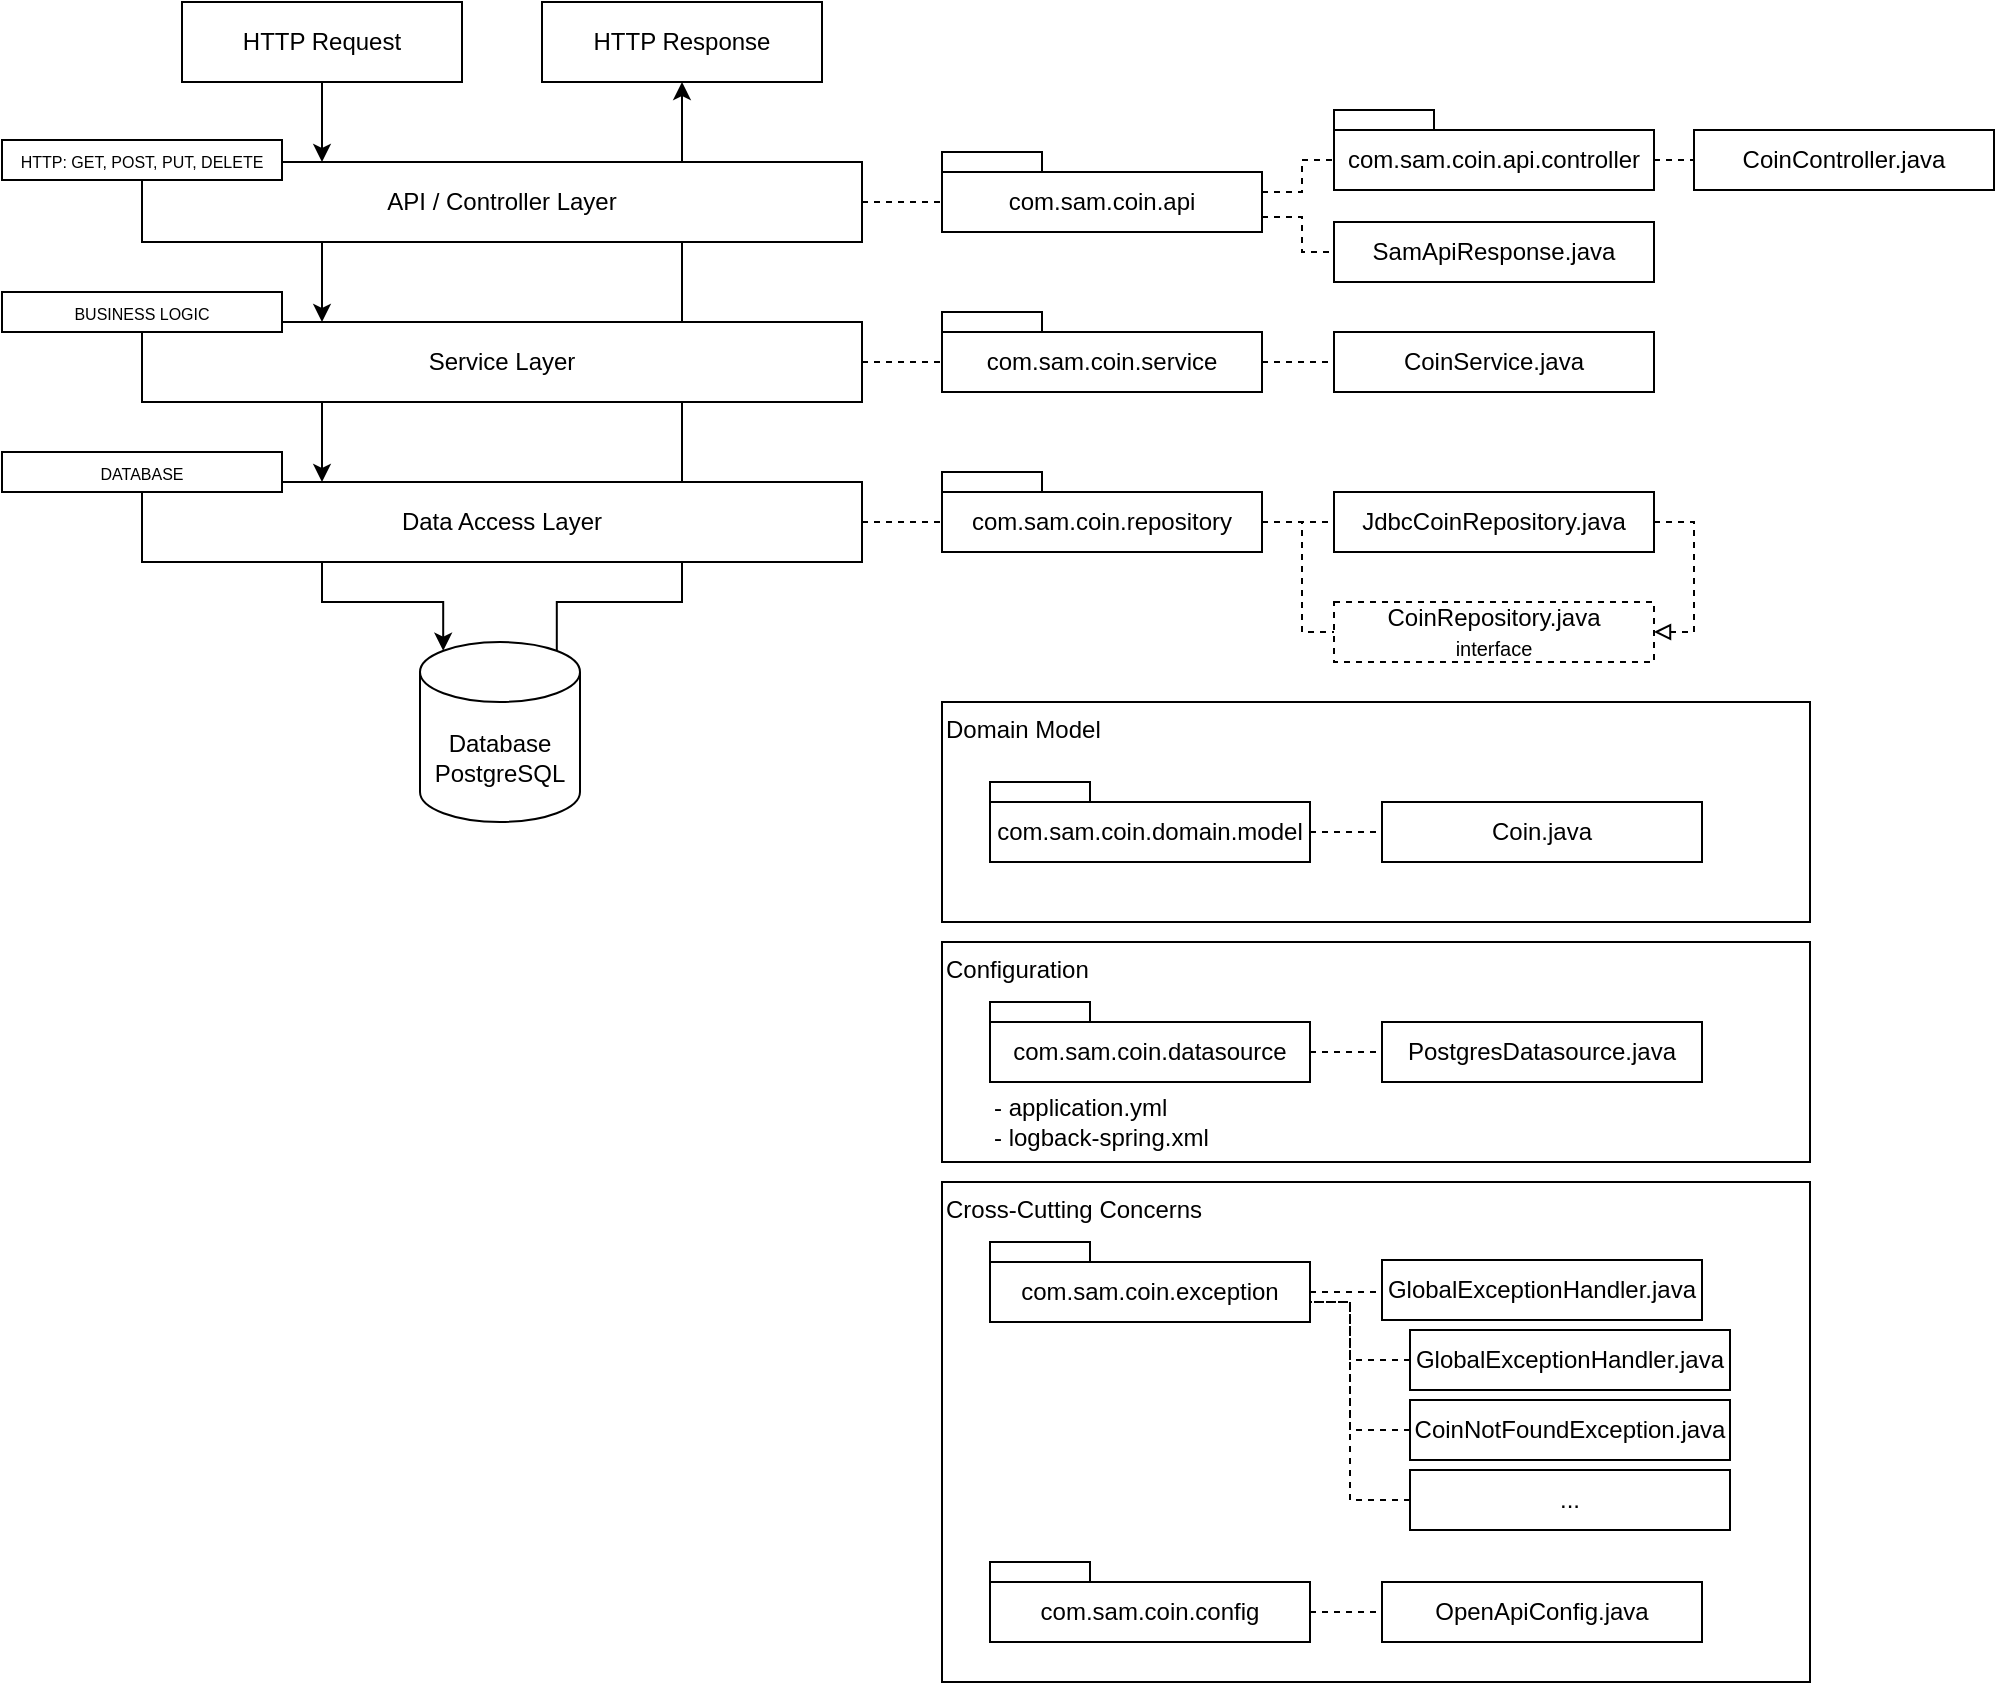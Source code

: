 <mxfile version="24.7.14">
  <diagram name="Seite-1" id="uzfXJuAHYJdJpzZabL9u">
    <mxGraphModel dx="2206" dy="1171" grid="1" gridSize="10" guides="1" tooltips="1" connect="1" arrows="1" fold="1" page="1" pageScale="1" pageWidth="827" pageHeight="1169" math="0" shadow="0">
      <root>
        <mxCell id="0" />
        <mxCell id="1" parent="0" />
        <mxCell id="BHHHVFSAzoxlQthA0HxU-90" value="Domain Model" style="rounded=0;whiteSpace=wrap;html=1;verticalAlign=top;align=left;" vertex="1" parent="1">
          <mxGeometry x="520" y="470" width="434" height="110" as="geometry" />
        </mxCell>
        <mxCell id="BHHHVFSAzoxlQthA0HxU-12" style="edgeStyle=orthogonalEdgeStyle;rounded=0;orthogonalLoop=1;jettySize=auto;html=1;exitX=0.855;exitY=0;exitDx=0;exitDy=4.35;exitPerimeter=0;entryX=0.5;entryY=1;entryDx=0;entryDy=0;" edge="1" parent="1" source="BHHHVFSAzoxlQthA0HxU-6" target="BHHHVFSAzoxlQthA0HxU-2">
          <mxGeometry relative="1" as="geometry">
            <Array as="points">
              <mxPoint x="327" y="420" />
              <mxPoint x="390" y="420" />
            </Array>
          </mxGeometry>
        </mxCell>
        <mxCell id="BHHHVFSAzoxlQthA0HxU-16" style="edgeStyle=orthogonalEdgeStyle;rounded=0;orthogonalLoop=1;jettySize=auto;html=1;exitX=0.5;exitY=1;exitDx=0;exitDy=0;entryX=0.25;entryY=0;entryDx=0;entryDy=0;" edge="1" parent="1" source="BHHHVFSAzoxlQthA0HxU-1" target="BHHHVFSAzoxlQthA0HxU-3">
          <mxGeometry relative="1" as="geometry" />
        </mxCell>
        <mxCell id="BHHHVFSAzoxlQthA0HxU-1" value="HTTP Request" style="rounded=0;whiteSpace=wrap;html=1;" vertex="1" parent="1">
          <mxGeometry x="140" y="120" width="140" height="40" as="geometry" />
        </mxCell>
        <mxCell id="BHHHVFSAzoxlQthA0HxU-2" value="HTTP Response" style="rounded=0;whiteSpace=wrap;html=1;" vertex="1" parent="1">
          <mxGeometry x="320" y="120" width="140" height="40" as="geometry" />
        </mxCell>
        <mxCell id="BHHHVFSAzoxlQthA0HxU-9" style="edgeStyle=orthogonalEdgeStyle;rounded=0;orthogonalLoop=1;jettySize=auto;html=1;exitX=0.25;exitY=1;exitDx=0;exitDy=0;entryX=0.25;entryY=0;entryDx=0;entryDy=0;" edge="1" parent="1" source="BHHHVFSAzoxlQthA0HxU-3" target="BHHHVFSAzoxlQthA0HxU-4">
          <mxGeometry relative="1" as="geometry" />
        </mxCell>
        <mxCell id="BHHHVFSAzoxlQthA0HxU-3" value="API / Controller Layer" style="rounded=0;whiteSpace=wrap;html=1;" vertex="1" parent="1">
          <mxGeometry x="120" y="200" width="360" height="40" as="geometry" />
        </mxCell>
        <mxCell id="BHHHVFSAzoxlQthA0HxU-10" style="edgeStyle=orthogonalEdgeStyle;rounded=0;orthogonalLoop=1;jettySize=auto;html=1;exitX=0.25;exitY=1;exitDx=0;exitDy=0;entryX=0.25;entryY=0;entryDx=0;entryDy=0;" edge="1" parent="1" source="BHHHVFSAzoxlQthA0HxU-4" target="BHHHVFSAzoxlQthA0HxU-5">
          <mxGeometry relative="1" as="geometry" />
        </mxCell>
        <mxCell id="BHHHVFSAzoxlQthA0HxU-4" value="Service Layer" style="rounded=0;whiteSpace=wrap;html=1;" vertex="1" parent="1">
          <mxGeometry x="120" y="280" width="360" height="40" as="geometry" />
        </mxCell>
        <mxCell id="BHHHVFSAzoxlQthA0HxU-5" value="Data Access Layer" style="rounded=0;whiteSpace=wrap;html=1;" vertex="1" parent="1">
          <mxGeometry x="120" y="360" width="360" height="40" as="geometry" />
        </mxCell>
        <mxCell id="BHHHVFSAzoxlQthA0HxU-6" value="Database&lt;div&gt;PostgreSQL&lt;/div&gt;" style="shape=cylinder3;whiteSpace=wrap;html=1;boundedLbl=1;backgroundOutline=1;size=15;" vertex="1" parent="1">
          <mxGeometry x="259" y="440" width="80" height="90" as="geometry" />
        </mxCell>
        <mxCell id="BHHHVFSAzoxlQthA0HxU-11" style="edgeStyle=orthogonalEdgeStyle;rounded=0;orthogonalLoop=1;jettySize=auto;html=1;exitX=0.25;exitY=1;exitDx=0;exitDy=0;entryX=0.145;entryY=0;entryDx=0;entryDy=4.35;entryPerimeter=0;" edge="1" parent="1" source="BHHHVFSAzoxlQthA0HxU-5" target="BHHHVFSAzoxlQthA0HxU-6">
          <mxGeometry relative="1" as="geometry" />
        </mxCell>
        <mxCell id="BHHHVFSAzoxlQthA0HxU-37" style="edgeStyle=orthogonalEdgeStyle;rounded=0;orthogonalLoop=1;jettySize=auto;html=1;exitX=0;exitY=0;exitDx=160;exitDy=32.5;exitPerimeter=0;entryX=0;entryY=0.5;entryDx=0;entryDy=0;dashed=1;endArrow=none;endFill=0;" edge="1" parent="1" source="BHHHVFSAzoxlQthA0HxU-26" target="BHHHVFSAzoxlQthA0HxU-27">
          <mxGeometry relative="1" as="geometry" />
        </mxCell>
        <mxCell id="BHHHVFSAzoxlQthA0HxU-26" value="com.sam.coin.api" style="shape=folder;fontStyle=0;tabWidth=50;tabHeight=10;tabPosition=left;html=1;boundedLbl=1;whiteSpace=wrap;" vertex="1" parent="1">
          <mxGeometry x="520" y="195" width="160" height="40" as="geometry" />
        </mxCell>
        <mxCell id="BHHHVFSAzoxlQthA0HxU-27" value="SamApiResponse.java" style="rounded=0;whiteSpace=wrap;html=1;" vertex="1" parent="1">
          <mxGeometry x="716" y="230" width="160" height="30" as="geometry" />
        </mxCell>
        <mxCell id="BHHHVFSAzoxlQthA0HxU-33" style="edgeStyle=orthogonalEdgeStyle;rounded=0;orthogonalLoop=1;jettySize=auto;html=1;exitX=0;exitY=0;exitDx=160;exitDy=25;exitPerimeter=0;entryX=0;entryY=0.5;entryDx=0;entryDy=0;dashed=1;endArrow=none;endFill=0;" edge="1" parent="1" source="BHHHVFSAzoxlQthA0HxU-28" target="BHHHVFSAzoxlQthA0HxU-29">
          <mxGeometry relative="1" as="geometry" />
        </mxCell>
        <mxCell id="BHHHVFSAzoxlQthA0HxU-28" value="com.sam.coin.api.controller" style="shape=folder;fontStyle=0;tabWidth=50;tabHeight=10;tabPosition=left;html=1;boundedLbl=1;whiteSpace=wrap;" vertex="1" parent="1">
          <mxGeometry x="716" y="174" width="160" height="40" as="geometry" />
        </mxCell>
        <mxCell id="BHHHVFSAzoxlQthA0HxU-29" value="CoinController.java" style="rounded=0;whiteSpace=wrap;html=1;" vertex="1" parent="1">
          <mxGeometry x="896" y="184" width="150" height="30" as="geometry" />
        </mxCell>
        <mxCell id="BHHHVFSAzoxlQthA0HxU-38" style="edgeStyle=orthogonalEdgeStyle;rounded=0;orthogonalLoop=1;jettySize=auto;html=1;entryX=0;entryY=0;entryDx=0;entryDy=25;entryPerimeter=0;dashed=1;endArrow=none;endFill=0;" edge="1" parent="1" source="BHHHVFSAzoxlQthA0HxU-26" target="BHHHVFSAzoxlQthA0HxU-28">
          <mxGeometry relative="1" as="geometry" />
        </mxCell>
        <mxCell id="BHHHVFSAzoxlQthA0HxU-39" style="edgeStyle=orthogonalEdgeStyle;rounded=0;orthogonalLoop=1;jettySize=auto;html=1;entryX=0;entryY=0;entryDx=0;entryDy=25;entryPerimeter=0;dashed=1;endArrow=none;endFill=0;" edge="1" parent="1" source="BHHHVFSAzoxlQthA0HxU-3" target="BHHHVFSAzoxlQthA0HxU-26">
          <mxGeometry relative="1" as="geometry" />
        </mxCell>
        <mxCell id="BHHHVFSAzoxlQthA0HxU-42" style="edgeStyle=orthogonalEdgeStyle;rounded=0;orthogonalLoop=1;jettySize=auto;html=1;exitX=0;exitY=0;exitDx=160;exitDy=25;exitPerimeter=0;entryX=0;entryY=0.5;entryDx=0;entryDy=0;dashed=1;endArrow=none;endFill=0;" edge="1" parent="1" source="BHHHVFSAzoxlQthA0HxU-40" target="BHHHVFSAzoxlQthA0HxU-41">
          <mxGeometry relative="1" as="geometry" />
        </mxCell>
        <mxCell id="BHHHVFSAzoxlQthA0HxU-40" value="com.sam.coin.service" style="shape=folder;fontStyle=0;tabWidth=50;tabHeight=10;tabPosition=left;html=1;boundedLbl=1;whiteSpace=wrap;" vertex="1" parent="1">
          <mxGeometry x="520" y="275" width="160" height="40" as="geometry" />
        </mxCell>
        <mxCell id="BHHHVFSAzoxlQthA0HxU-41" value="CoinService.java" style="rounded=0;whiteSpace=wrap;html=1;" vertex="1" parent="1">
          <mxGeometry x="716" y="285" width="160" height="30" as="geometry" />
        </mxCell>
        <mxCell id="BHHHVFSAzoxlQthA0HxU-43" style="edgeStyle=orthogonalEdgeStyle;rounded=0;orthogonalLoop=1;jettySize=auto;html=1;entryX=0;entryY=0;entryDx=0;entryDy=25;entryPerimeter=0;dashed=1;endArrow=none;endFill=0;" edge="1" parent="1" source="BHHHVFSAzoxlQthA0HxU-4" target="BHHHVFSAzoxlQthA0HxU-40">
          <mxGeometry relative="1" as="geometry" />
        </mxCell>
        <mxCell id="BHHHVFSAzoxlQthA0HxU-51" style="edgeStyle=orthogonalEdgeStyle;rounded=0;orthogonalLoop=1;jettySize=auto;html=1;exitX=0;exitY=0;exitDx=160;exitDy=25;exitPerimeter=0;entryX=0;entryY=0.5;entryDx=0;entryDy=0;dashed=1;endArrow=none;endFill=0;" edge="1" parent="1" source="BHHHVFSAzoxlQthA0HxU-46" target="BHHHVFSAzoxlQthA0HxU-49">
          <mxGeometry relative="1" as="geometry" />
        </mxCell>
        <mxCell id="BHHHVFSAzoxlQthA0HxU-52" style="edgeStyle=orthogonalEdgeStyle;rounded=0;orthogonalLoop=1;jettySize=auto;html=1;exitX=0;exitY=0;exitDx=160;exitDy=25;exitPerimeter=0;entryX=0;entryY=0.5;entryDx=0;entryDy=0;dashed=1;endArrow=none;endFill=0;" edge="1" parent="1" source="BHHHVFSAzoxlQthA0HxU-46" target="BHHHVFSAzoxlQthA0HxU-47">
          <mxGeometry relative="1" as="geometry">
            <Array as="points">
              <mxPoint x="700" y="380" />
              <mxPoint x="700" y="435" />
            </Array>
          </mxGeometry>
        </mxCell>
        <mxCell id="BHHHVFSAzoxlQthA0HxU-46" value="com.sam.coin.repository" style="shape=folder;fontStyle=0;tabWidth=50;tabHeight=10;tabPosition=left;html=1;boundedLbl=1;whiteSpace=wrap;" vertex="1" parent="1">
          <mxGeometry x="520" y="355" width="160" height="40" as="geometry" />
        </mxCell>
        <mxCell id="BHHHVFSAzoxlQthA0HxU-47" value="CoinRepository.java&lt;div&gt;&lt;font style=&quot;font-size: 10px;&quot;&gt;interface&lt;/font&gt;&lt;/div&gt;" style="rounded=0;whiteSpace=wrap;html=1;dashed=1;" vertex="1" parent="1">
          <mxGeometry x="716" y="420" width="160" height="30" as="geometry" />
        </mxCell>
        <mxCell id="BHHHVFSAzoxlQthA0HxU-48" style="edgeStyle=orthogonalEdgeStyle;rounded=0;orthogonalLoop=1;jettySize=auto;html=1;exitX=1;exitY=0.5;exitDx=0;exitDy=0;entryX=0;entryY=0;entryDx=0;entryDy=25;entryPerimeter=0;dashed=1;endArrow=none;endFill=0;" edge="1" parent="1" source="BHHHVFSAzoxlQthA0HxU-5" target="BHHHVFSAzoxlQthA0HxU-46">
          <mxGeometry relative="1" as="geometry" />
        </mxCell>
        <mxCell id="BHHHVFSAzoxlQthA0HxU-84" style="edgeStyle=orthogonalEdgeStyle;rounded=0;orthogonalLoop=1;jettySize=auto;html=1;endArrow=block;endFill=0;dashed=1;entryX=1;entryY=0.5;entryDx=0;entryDy=0;exitX=1;exitY=0.5;exitDx=0;exitDy=0;" edge="1" parent="1" source="BHHHVFSAzoxlQthA0HxU-49" target="BHHHVFSAzoxlQthA0HxU-47">
          <mxGeometry relative="1" as="geometry">
            <mxPoint x="920" y="400" as="targetPoint" />
          </mxGeometry>
        </mxCell>
        <mxCell id="BHHHVFSAzoxlQthA0HxU-49" value="JdbcCoinRepository.java" style="rounded=0;whiteSpace=wrap;html=1;" vertex="1" parent="1">
          <mxGeometry x="716" y="365" width="160" height="30" as="geometry" />
        </mxCell>
        <mxCell id="BHHHVFSAzoxlQthA0HxU-55" value="Cross-Cutting Concerns" style="rounded=0;whiteSpace=wrap;html=1;verticalAlign=top;align=left;" vertex="1" parent="1">
          <mxGeometry x="520" y="710" width="434" height="250" as="geometry" />
        </mxCell>
        <mxCell id="BHHHVFSAzoxlQthA0HxU-58" style="edgeStyle=orthogonalEdgeStyle;rounded=0;orthogonalLoop=1;jettySize=auto;html=1;dashed=1;endArrow=none;endFill=0;" edge="1" parent="1">
          <mxGeometry relative="1" as="geometry">
            <mxPoint x="704" y="535" as="sourcePoint" />
            <mxPoint x="740" y="540" as="targetPoint" />
          </mxGeometry>
        </mxCell>
        <mxCell id="BHHHVFSAzoxlQthA0HxU-56" value="com.sam.coin.domain.model" style="shape=folder;fontStyle=0;tabWidth=50;tabHeight=10;tabPosition=left;html=1;boundedLbl=1;whiteSpace=wrap;" vertex="1" parent="1">
          <mxGeometry x="544" y="510" width="160" height="40" as="geometry" />
        </mxCell>
        <mxCell id="BHHHVFSAzoxlQthA0HxU-57" value="Coin.java" style="rounded=0;whiteSpace=wrap;html=1;" vertex="1" parent="1">
          <mxGeometry x="740" y="520" width="160" height="30" as="geometry" />
        </mxCell>
        <mxCell id="BHHHVFSAzoxlQthA0HxU-65" style="edgeStyle=orthogonalEdgeStyle;rounded=0;orthogonalLoop=1;jettySize=auto;html=1;exitX=0;exitY=0;exitDx=160;exitDy=25;exitPerimeter=0;entryX=0;entryY=0.5;entryDx=0;entryDy=0;dashed=1;endArrow=none;endFill=0;" edge="1" parent="1" source="BHHHVFSAzoxlQthA0HxU-59" target="BHHHVFSAzoxlQthA0HxU-60">
          <mxGeometry relative="1" as="geometry" />
        </mxCell>
        <mxCell id="BHHHVFSAzoxlQthA0HxU-59" value="com.sam.coin.exception" style="shape=folder;fontStyle=0;tabWidth=50;tabHeight=10;tabPosition=left;html=1;boundedLbl=1;whiteSpace=wrap;" vertex="1" parent="1">
          <mxGeometry x="544" y="740" width="160" height="40" as="geometry" />
        </mxCell>
        <mxCell id="BHHHVFSAzoxlQthA0HxU-60" value="GlobalExceptionHandler.java" style="rounded=0;whiteSpace=wrap;html=1;" vertex="1" parent="1">
          <mxGeometry x="740" y="749" width="160" height="30" as="geometry" />
        </mxCell>
        <mxCell id="BHHHVFSAzoxlQthA0HxU-70" style="edgeStyle=orthogonalEdgeStyle;rounded=0;orthogonalLoop=1;jettySize=auto;html=1;dashed=1;endArrow=none;endFill=0;" edge="1" parent="1" source="BHHHVFSAzoxlQthA0HxU-61">
          <mxGeometry relative="1" as="geometry">
            <mxPoint x="704" y="770" as="targetPoint" />
            <Array as="points">
              <mxPoint x="724" y="799" />
              <mxPoint x="724" y="770" />
            </Array>
          </mxGeometry>
        </mxCell>
        <mxCell id="BHHHVFSAzoxlQthA0HxU-61" value="GlobalExceptionHandler.java" style="rounded=0;whiteSpace=wrap;html=1;" vertex="1" parent="1">
          <mxGeometry x="754" y="784" width="160" height="30" as="geometry" />
        </mxCell>
        <mxCell id="BHHHVFSAzoxlQthA0HxU-68" style="edgeStyle=orthogonalEdgeStyle;rounded=0;orthogonalLoop=1;jettySize=auto;html=1;entryX=0;entryY=0;entryDx=160;entryDy=32.5;entryPerimeter=0;endArrow=none;endFill=0;dashed=1;" edge="1" parent="1" source="BHHHVFSAzoxlQthA0HxU-62" target="BHHHVFSAzoxlQthA0HxU-59">
          <mxGeometry relative="1" as="geometry">
            <mxPoint x="704" y="770" as="targetPoint" />
            <Array as="points">
              <mxPoint x="724" y="834" />
              <mxPoint x="724" y="770" />
              <mxPoint x="704" y="770" />
            </Array>
          </mxGeometry>
        </mxCell>
        <mxCell id="BHHHVFSAzoxlQthA0HxU-62" value="CoinNotFoundException.java" style="rounded=0;whiteSpace=wrap;html=1;" vertex="1" parent="1">
          <mxGeometry x="754" y="819" width="160" height="30" as="geometry" />
        </mxCell>
        <mxCell id="BHHHVFSAzoxlQthA0HxU-69" style="edgeStyle=orthogonalEdgeStyle;rounded=0;orthogonalLoop=1;jettySize=auto;html=1;endArrow=none;endFill=0;dashed=1;" edge="1" parent="1" source="BHHHVFSAzoxlQthA0HxU-63">
          <mxGeometry relative="1" as="geometry">
            <mxPoint x="704" y="770" as="targetPoint" />
            <Array as="points">
              <mxPoint x="724" y="869" />
              <mxPoint x="724" y="770" />
            </Array>
          </mxGeometry>
        </mxCell>
        <mxCell id="BHHHVFSAzoxlQthA0HxU-63" value="..." style="rounded=0;whiteSpace=wrap;html=1;" vertex="1" parent="1">
          <mxGeometry x="754" y="854" width="160" height="30" as="geometry" />
        </mxCell>
        <mxCell id="BHHHVFSAzoxlQthA0HxU-71" value="OpenApiConfig.java" style="rounded=0;whiteSpace=wrap;html=1;" vertex="1" parent="1">
          <mxGeometry x="740" y="910" width="160" height="30" as="geometry" />
        </mxCell>
        <mxCell id="BHHHVFSAzoxlQthA0HxU-72" value="com.sam.coin.config" style="shape=folder;fontStyle=0;tabWidth=50;tabHeight=10;tabPosition=left;html=1;boundedLbl=1;whiteSpace=wrap;" vertex="1" parent="1">
          <mxGeometry x="544" y="900" width="160" height="40" as="geometry" />
        </mxCell>
        <mxCell id="BHHHVFSAzoxlQthA0HxU-73" style="edgeStyle=orthogonalEdgeStyle;rounded=0;orthogonalLoop=1;jettySize=auto;html=1;dashed=1;endArrow=none;endFill=0;" edge="1" parent="1">
          <mxGeometry relative="1" as="geometry">
            <mxPoint x="704" y="925" as="sourcePoint" />
            <mxPoint x="740" y="930" as="targetPoint" />
          </mxGeometry>
        </mxCell>
        <mxCell id="BHHHVFSAzoxlQthA0HxU-79" value="&lt;span style=&quot;font-size: 8px;&quot;&gt;BUSINESS LOGIC&lt;/span&gt;" style="rounded=0;whiteSpace=wrap;html=1;" vertex="1" parent="1">
          <mxGeometry x="50" y="265" width="140" height="20" as="geometry" />
        </mxCell>
        <mxCell id="BHHHVFSAzoxlQthA0HxU-80" value="&lt;font style=&quot;font-size: 8px;&quot;&gt;HTTP: GET, POST, PUT, DELETE&lt;/font&gt;" style="rounded=0;whiteSpace=wrap;html=1;" vertex="1" parent="1">
          <mxGeometry x="50" y="189" width="140" height="20" as="geometry" />
        </mxCell>
        <mxCell id="BHHHVFSAzoxlQthA0HxU-81" value="&lt;span style=&quot;font-size: 8px;&quot;&gt;DATABASE&lt;/span&gt;" style="rounded=0;whiteSpace=wrap;html=1;" vertex="1" parent="1">
          <mxGeometry x="50" y="345" width="140" height="20" as="geometry" />
        </mxCell>
        <mxCell id="BHHHVFSAzoxlQthA0HxU-89" style="edgeStyle=orthogonalEdgeStyle;rounded=0;orthogonalLoop=1;jettySize=auto;html=1;exitX=0.5;exitY=1;exitDx=0;exitDy=0;" edge="1" parent="1" source="BHHHVFSAzoxlQthA0HxU-55" target="BHHHVFSAzoxlQthA0HxU-55">
          <mxGeometry relative="1" as="geometry" />
        </mxCell>
        <mxCell id="BHHHVFSAzoxlQthA0HxU-91" value="Configuration" style="rounded=0;whiteSpace=wrap;html=1;verticalAlign=top;align=left;" vertex="1" parent="1">
          <mxGeometry x="520" y="590" width="434" height="110" as="geometry" />
        </mxCell>
        <mxCell id="BHHHVFSAzoxlQthA0HxU-92" style="edgeStyle=orthogonalEdgeStyle;rounded=0;orthogonalLoop=1;jettySize=auto;html=1;dashed=1;endArrow=none;endFill=0;" edge="1" parent="1">
          <mxGeometry relative="1" as="geometry">
            <mxPoint x="704" y="645" as="sourcePoint" />
            <mxPoint x="740" y="650" as="targetPoint" />
          </mxGeometry>
        </mxCell>
        <mxCell id="BHHHVFSAzoxlQthA0HxU-93" value="com.sam.coin.datasource" style="shape=folder;fontStyle=0;tabWidth=50;tabHeight=10;tabPosition=left;html=1;boundedLbl=1;whiteSpace=wrap;" vertex="1" parent="1">
          <mxGeometry x="544" y="620" width="160" height="40" as="geometry" />
        </mxCell>
        <mxCell id="BHHHVFSAzoxlQthA0HxU-94" value="PostgresDatasource.java" style="rounded=0;whiteSpace=wrap;html=1;" vertex="1" parent="1">
          <mxGeometry x="740" y="630" width="160" height="30" as="geometry" />
        </mxCell>
        <mxCell id="BHHHVFSAzoxlQthA0HxU-109" value="- application.yml&lt;div&gt;- logback-spring.xml&lt;/div&gt;" style="rounded=0;whiteSpace=wrap;html=1;strokeColor=none;align=left;" vertex="1" parent="1">
          <mxGeometry x="544" y="665" width="160" height="30" as="geometry" />
        </mxCell>
      </root>
    </mxGraphModel>
  </diagram>
</mxfile>
